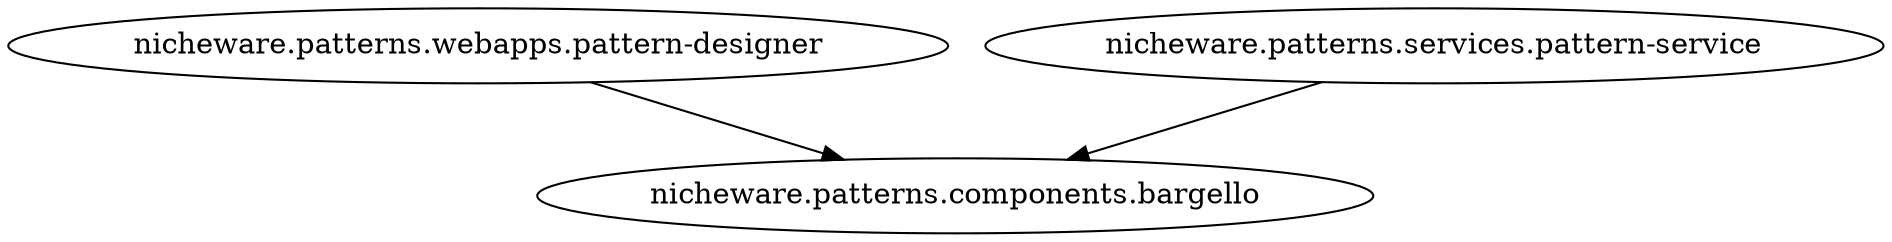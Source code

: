 digraph X {
  rankdir="TB";

  web[label="nicheware.patterns.webapps.pattern-designer"]
  pattern_service[label="nicheware.patterns.services.pattern-service"]
  domain[label="nicheware.patterns.components.bargello"]

  web -> domain
  pattern_service -> domain
}
